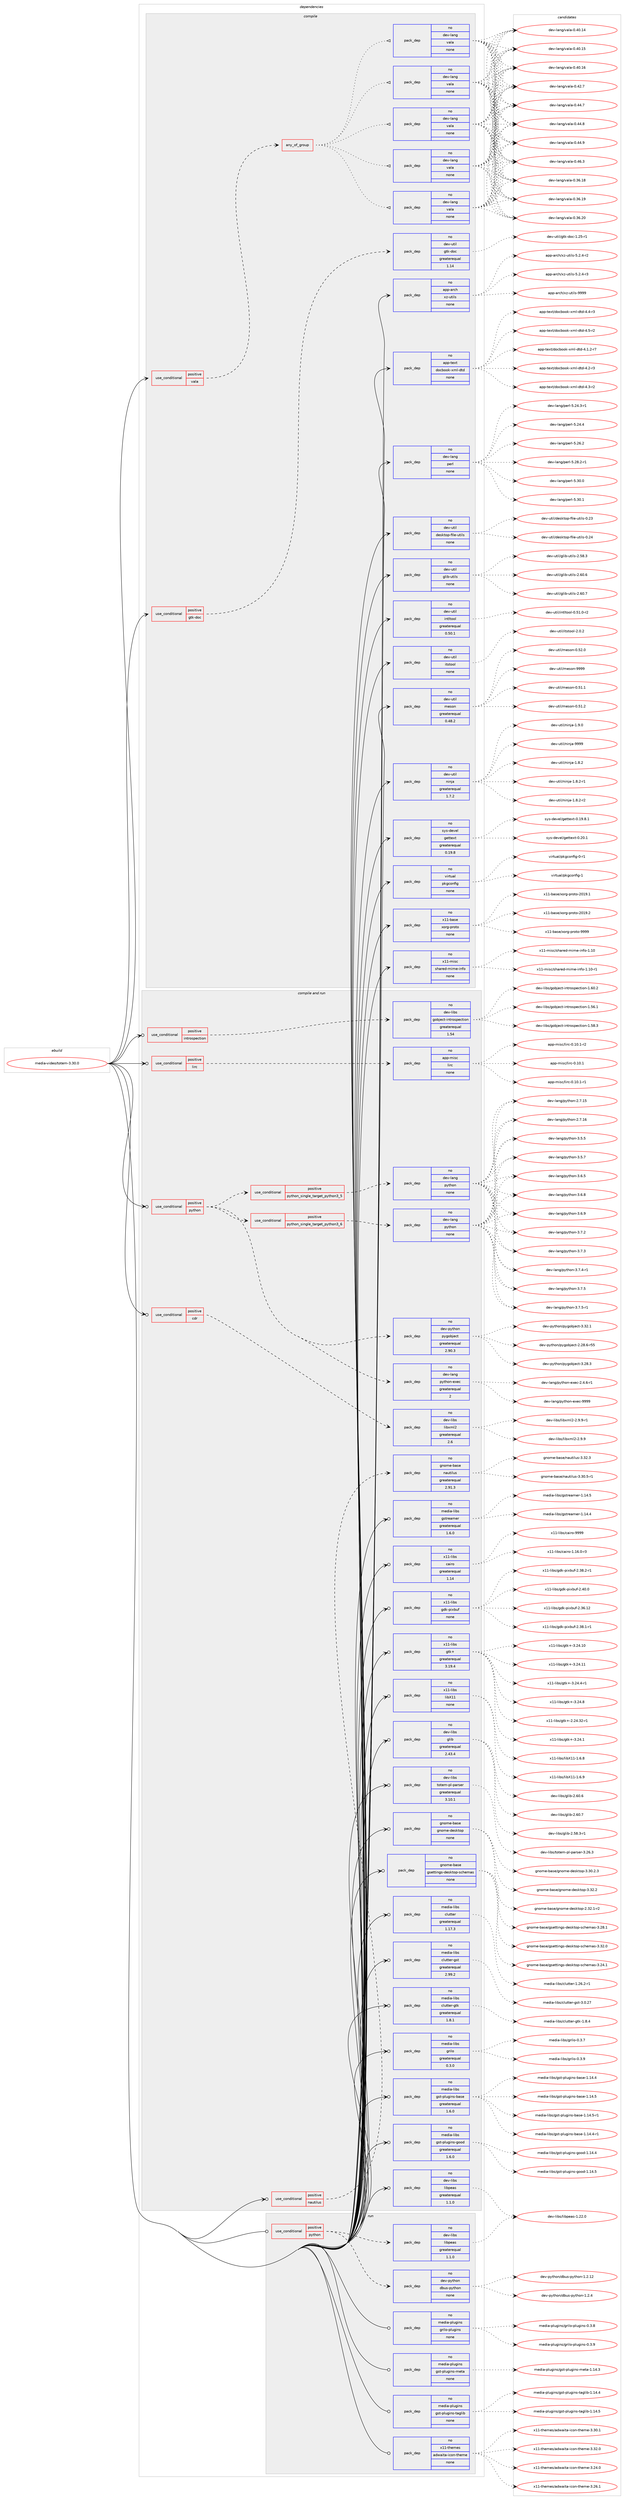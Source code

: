 digraph prolog {

# *************
# Graph options
# *************

newrank=true;
concentrate=true;
compound=true;
graph [rankdir=LR,fontname=Helvetica,fontsize=10,ranksep=1.5];#, ranksep=2.5, nodesep=0.2];
edge  [arrowhead=vee];
node  [fontname=Helvetica,fontsize=10];

# **********
# The ebuild
# **********

subgraph cluster_leftcol {
color=gray;
rank=same;
label=<<i>ebuild</i>>;
id [label="media-video/totem-3.30.0", color=red, width=4, href="../media-video/totem-3.30.0.svg"];
}

# ****************
# The dependencies
# ****************

subgraph cluster_midcol {
color=gray;
label=<<i>dependencies</i>>;
subgraph cluster_compile {
fillcolor="#eeeeee";
style=filled;
label=<<i>compile</i>>;
subgraph cond197093 {
dependency810355 [label=<<TABLE BORDER="0" CELLBORDER="1" CELLSPACING="0" CELLPADDING="4"><TR><TD ROWSPAN="3" CELLPADDING="10">use_conditional</TD></TR><TR><TD>positive</TD></TR><TR><TD>gtk-doc</TD></TR></TABLE>>, shape=none, color=red];
subgraph pack599127 {
dependency810356 [label=<<TABLE BORDER="0" CELLBORDER="1" CELLSPACING="0" CELLPADDING="4" WIDTH="220"><TR><TD ROWSPAN="6" CELLPADDING="30">pack_dep</TD></TR><TR><TD WIDTH="110">no</TD></TR><TR><TD>dev-util</TD></TR><TR><TD>gtk-doc</TD></TR><TR><TD>greaterequal</TD></TR><TR><TD>1.14</TD></TR></TABLE>>, shape=none, color=blue];
}
dependency810355:e -> dependency810356:w [weight=20,style="dashed",arrowhead="vee"];
}
id:e -> dependency810355:w [weight=20,style="solid",arrowhead="vee"];
subgraph cond197094 {
dependency810357 [label=<<TABLE BORDER="0" CELLBORDER="1" CELLSPACING="0" CELLPADDING="4"><TR><TD ROWSPAN="3" CELLPADDING="10">use_conditional</TD></TR><TR><TD>positive</TD></TR><TR><TD>vala</TD></TR></TABLE>>, shape=none, color=red];
subgraph any13685 {
dependency810358 [label=<<TABLE BORDER="0" CELLBORDER="1" CELLSPACING="0" CELLPADDING="4"><TR><TD CELLPADDING="10">any_of_group</TD></TR></TABLE>>, shape=none, color=red];subgraph pack599128 {
dependency810359 [label=<<TABLE BORDER="0" CELLBORDER="1" CELLSPACING="0" CELLPADDING="4" WIDTH="220"><TR><TD ROWSPAN="6" CELLPADDING="30">pack_dep</TD></TR><TR><TD WIDTH="110">no</TD></TR><TR><TD>dev-lang</TD></TR><TR><TD>vala</TD></TR><TR><TD>none</TD></TR><TR><TD></TD></TR></TABLE>>, shape=none, color=blue];
}
dependency810358:e -> dependency810359:w [weight=20,style="dotted",arrowhead="oinv"];
subgraph pack599129 {
dependency810360 [label=<<TABLE BORDER="0" CELLBORDER="1" CELLSPACING="0" CELLPADDING="4" WIDTH="220"><TR><TD ROWSPAN="6" CELLPADDING="30">pack_dep</TD></TR><TR><TD WIDTH="110">no</TD></TR><TR><TD>dev-lang</TD></TR><TR><TD>vala</TD></TR><TR><TD>none</TD></TR><TR><TD></TD></TR></TABLE>>, shape=none, color=blue];
}
dependency810358:e -> dependency810360:w [weight=20,style="dotted",arrowhead="oinv"];
subgraph pack599130 {
dependency810361 [label=<<TABLE BORDER="0" CELLBORDER="1" CELLSPACING="0" CELLPADDING="4" WIDTH="220"><TR><TD ROWSPAN="6" CELLPADDING="30">pack_dep</TD></TR><TR><TD WIDTH="110">no</TD></TR><TR><TD>dev-lang</TD></TR><TR><TD>vala</TD></TR><TR><TD>none</TD></TR><TR><TD></TD></TR></TABLE>>, shape=none, color=blue];
}
dependency810358:e -> dependency810361:w [weight=20,style="dotted",arrowhead="oinv"];
subgraph pack599131 {
dependency810362 [label=<<TABLE BORDER="0" CELLBORDER="1" CELLSPACING="0" CELLPADDING="4" WIDTH="220"><TR><TD ROWSPAN="6" CELLPADDING="30">pack_dep</TD></TR><TR><TD WIDTH="110">no</TD></TR><TR><TD>dev-lang</TD></TR><TR><TD>vala</TD></TR><TR><TD>none</TD></TR><TR><TD></TD></TR></TABLE>>, shape=none, color=blue];
}
dependency810358:e -> dependency810362:w [weight=20,style="dotted",arrowhead="oinv"];
subgraph pack599132 {
dependency810363 [label=<<TABLE BORDER="0" CELLBORDER="1" CELLSPACING="0" CELLPADDING="4" WIDTH="220"><TR><TD ROWSPAN="6" CELLPADDING="30">pack_dep</TD></TR><TR><TD WIDTH="110">no</TD></TR><TR><TD>dev-lang</TD></TR><TR><TD>vala</TD></TR><TR><TD>none</TD></TR><TR><TD></TD></TR></TABLE>>, shape=none, color=blue];
}
dependency810358:e -> dependency810363:w [weight=20,style="dotted",arrowhead="oinv"];
}
dependency810357:e -> dependency810358:w [weight=20,style="dashed",arrowhead="vee"];
}
id:e -> dependency810357:w [weight=20,style="solid",arrowhead="vee"];
subgraph pack599133 {
dependency810364 [label=<<TABLE BORDER="0" CELLBORDER="1" CELLSPACING="0" CELLPADDING="4" WIDTH="220"><TR><TD ROWSPAN="6" CELLPADDING="30">pack_dep</TD></TR><TR><TD WIDTH="110">no</TD></TR><TR><TD>app-arch</TD></TR><TR><TD>xz-utils</TD></TR><TR><TD>none</TD></TR><TR><TD></TD></TR></TABLE>>, shape=none, color=blue];
}
id:e -> dependency810364:w [weight=20,style="solid",arrowhead="vee"];
subgraph pack599134 {
dependency810365 [label=<<TABLE BORDER="0" CELLBORDER="1" CELLSPACING="0" CELLPADDING="4" WIDTH="220"><TR><TD ROWSPAN="6" CELLPADDING="30">pack_dep</TD></TR><TR><TD WIDTH="110">no</TD></TR><TR><TD>app-text</TD></TR><TR><TD>docbook-xml-dtd</TD></TR><TR><TD>none</TD></TR><TR><TD></TD></TR></TABLE>>, shape=none, color=blue];
}
id:e -> dependency810365:w [weight=20,style="solid",arrowhead="vee"];
subgraph pack599135 {
dependency810366 [label=<<TABLE BORDER="0" CELLBORDER="1" CELLSPACING="0" CELLPADDING="4" WIDTH="220"><TR><TD ROWSPAN="6" CELLPADDING="30">pack_dep</TD></TR><TR><TD WIDTH="110">no</TD></TR><TR><TD>dev-lang</TD></TR><TR><TD>perl</TD></TR><TR><TD>none</TD></TR><TR><TD></TD></TR></TABLE>>, shape=none, color=blue];
}
id:e -> dependency810366:w [weight=20,style="solid",arrowhead="vee"];
subgraph pack599136 {
dependency810367 [label=<<TABLE BORDER="0" CELLBORDER="1" CELLSPACING="0" CELLPADDING="4" WIDTH="220"><TR><TD ROWSPAN="6" CELLPADDING="30">pack_dep</TD></TR><TR><TD WIDTH="110">no</TD></TR><TR><TD>dev-util</TD></TR><TR><TD>desktop-file-utils</TD></TR><TR><TD>none</TD></TR><TR><TD></TD></TR></TABLE>>, shape=none, color=blue];
}
id:e -> dependency810367:w [weight=20,style="solid",arrowhead="vee"];
subgraph pack599137 {
dependency810368 [label=<<TABLE BORDER="0" CELLBORDER="1" CELLSPACING="0" CELLPADDING="4" WIDTH="220"><TR><TD ROWSPAN="6" CELLPADDING="30">pack_dep</TD></TR><TR><TD WIDTH="110">no</TD></TR><TR><TD>dev-util</TD></TR><TR><TD>glib-utils</TD></TR><TR><TD>none</TD></TR><TR><TD></TD></TR></TABLE>>, shape=none, color=blue];
}
id:e -> dependency810368:w [weight=20,style="solid",arrowhead="vee"];
subgraph pack599138 {
dependency810369 [label=<<TABLE BORDER="0" CELLBORDER="1" CELLSPACING="0" CELLPADDING="4" WIDTH="220"><TR><TD ROWSPAN="6" CELLPADDING="30">pack_dep</TD></TR><TR><TD WIDTH="110">no</TD></TR><TR><TD>dev-util</TD></TR><TR><TD>intltool</TD></TR><TR><TD>greaterequal</TD></TR><TR><TD>0.50.1</TD></TR></TABLE>>, shape=none, color=blue];
}
id:e -> dependency810369:w [weight=20,style="solid",arrowhead="vee"];
subgraph pack599139 {
dependency810370 [label=<<TABLE BORDER="0" CELLBORDER="1" CELLSPACING="0" CELLPADDING="4" WIDTH="220"><TR><TD ROWSPAN="6" CELLPADDING="30">pack_dep</TD></TR><TR><TD WIDTH="110">no</TD></TR><TR><TD>dev-util</TD></TR><TR><TD>itstool</TD></TR><TR><TD>none</TD></TR><TR><TD></TD></TR></TABLE>>, shape=none, color=blue];
}
id:e -> dependency810370:w [weight=20,style="solid",arrowhead="vee"];
subgraph pack599140 {
dependency810371 [label=<<TABLE BORDER="0" CELLBORDER="1" CELLSPACING="0" CELLPADDING="4" WIDTH="220"><TR><TD ROWSPAN="6" CELLPADDING="30">pack_dep</TD></TR><TR><TD WIDTH="110">no</TD></TR><TR><TD>dev-util</TD></TR><TR><TD>meson</TD></TR><TR><TD>greaterequal</TD></TR><TR><TD>0.48.2</TD></TR></TABLE>>, shape=none, color=blue];
}
id:e -> dependency810371:w [weight=20,style="solid",arrowhead="vee"];
subgraph pack599141 {
dependency810372 [label=<<TABLE BORDER="0" CELLBORDER="1" CELLSPACING="0" CELLPADDING="4" WIDTH="220"><TR><TD ROWSPAN="6" CELLPADDING="30">pack_dep</TD></TR><TR><TD WIDTH="110">no</TD></TR><TR><TD>dev-util</TD></TR><TR><TD>ninja</TD></TR><TR><TD>greaterequal</TD></TR><TR><TD>1.7.2</TD></TR></TABLE>>, shape=none, color=blue];
}
id:e -> dependency810372:w [weight=20,style="solid",arrowhead="vee"];
subgraph pack599142 {
dependency810373 [label=<<TABLE BORDER="0" CELLBORDER="1" CELLSPACING="0" CELLPADDING="4" WIDTH="220"><TR><TD ROWSPAN="6" CELLPADDING="30">pack_dep</TD></TR><TR><TD WIDTH="110">no</TD></TR><TR><TD>sys-devel</TD></TR><TR><TD>gettext</TD></TR><TR><TD>greaterequal</TD></TR><TR><TD>0.19.8</TD></TR></TABLE>>, shape=none, color=blue];
}
id:e -> dependency810373:w [weight=20,style="solid",arrowhead="vee"];
subgraph pack599143 {
dependency810374 [label=<<TABLE BORDER="0" CELLBORDER="1" CELLSPACING="0" CELLPADDING="4" WIDTH="220"><TR><TD ROWSPAN="6" CELLPADDING="30">pack_dep</TD></TR><TR><TD WIDTH="110">no</TD></TR><TR><TD>virtual</TD></TR><TR><TD>pkgconfig</TD></TR><TR><TD>none</TD></TR><TR><TD></TD></TR></TABLE>>, shape=none, color=blue];
}
id:e -> dependency810374:w [weight=20,style="solid",arrowhead="vee"];
subgraph pack599144 {
dependency810375 [label=<<TABLE BORDER="0" CELLBORDER="1" CELLSPACING="0" CELLPADDING="4" WIDTH="220"><TR><TD ROWSPAN="6" CELLPADDING="30">pack_dep</TD></TR><TR><TD WIDTH="110">no</TD></TR><TR><TD>x11-base</TD></TR><TR><TD>xorg-proto</TD></TR><TR><TD>none</TD></TR><TR><TD></TD></TR></TABLE>>, shape=none, color=blue];
}
id:e -> dependency810375:w [weight=20,style="solid",arrowhead="vee"];
subgraph pack599145 {
dependency810376 [label=<<TABLE BORDER="0" CELLBORDER="1" CELLSPACING="0" CELLPADDING="4" WIDTH="220"><TR><TD ROWSPAN="6" CELLPADDING="30">pack_dep</TD></TR><TR><TD WIDTH="110">no</TD></TR><TR><TD>x11-misc</TD></TR><TR><TD>shared-mime-info</TD></TR><TR><TD>none</TD></TR><TR><TD></TD></TR></TABLE>>, shape=none, color=blue];
}
id:e -> dependency810376:w [weight=20,style="solid",arrowhead="vee"];
}
subgraph cluster_compileandrun {
fillcolor="#eeeeee";
style=filled;
label=<<i>compile and run</i>>;
subgraph cond197095 {
dependency810377 [label=<<TABLE BORDER="0" CELLBORDER="1" CELLSPACING="0" CELLPADDING="4"><TR><TD ROWSPAN="3" CELLPADDING="10">use_conditional</TD></TR><TR><TD>positive</TD></TR><TR><TD>cdr</TD></TR></TABLE>>, shape=none, color=red];
subgraph pack599146 {
dependency810378 [label=<<TABLE BORDER="0" CELLBORDER="1" CELLSPACING="0" CELLPADDING="4" WIDTH="220"><TR><TD ROWSPAN="6" CELLPADDING="30">pack_dep</TD></TR><TR><TD WIDTH="110">no</TD></TR><TR><TD>dev-libs</TD></TR><TR><TD>libxml2</TD></TR><TR><TD>greaterequal</TD></TR><TR><TD>2.6</TD></TR></TABLE>>, shape=none, color=blue];
}
dependency810377:e -> dependency810378:w [weight=20,style="dashed",arrowhead="vee"];
}
id:e -> dependency810377:w [weight=20,style="solid",arrowhead="odotvee"];
subgraph cond197096 {
dependency810379 [label=<<TABLE BORDER="0" CELLBORDER="1" CELLSPACING="0" CELLPADDING="4"><TR><TD ROWSPAN="3" CELLPADDING="10">use_conditional</TD></TR><TR><TD>positive</TD></TR><TR><TD>introspection</TD></TR></TABLE>>, shape=none, color=red];
subgraph pack599147 {
dependency810380 [label=<<TABLE BORDER="0" CELLBORDER="1" CELLSPACING="0" CELLPADDING="4" WIDTH="220"><TR><TD ROWSPAN="6" CELLPADDING="30">pack_dep</TD></TR><TR><TD WIDTH="110">no</TD></TR><TR><TD>dev-libs</TD></TR><TR><TD>gobject-introspection</TD></TR><TR><TD>greaterequal</TD></TR><TR><TD>1.54</TD></TR></TABLE>>, shape=none, color=blue];
}
dependency810379:e -> dependency810380:w [weight=20,style="dashed",arrowhead="vee"];
}
id:e -> dependency810379:w [weight=20,style="solid",arrowhead="odotvee"];
subgraph cond197097 {
dependency810381 [label=<<TABLE BORDER="0" CELLBORDER="1" CELLSPACING="0" CELLPADDING="4"><TR><TD ROWSPAN="3" CELLPADDING="10">use_conditional</TD></TR><TR><TD>positive</TD></TR><TR><TD>lirc</TD></TR></TABLE>>, shape=none, color=red];
subgraph pack599148 {
dependency810382 [label=<<TABLE BORDER="0" CELLBORDER="1" CELLSPACING="0" CELLPADDING="4" WIDTH="220"><TR><TD ROWSPAN="6" CELLPADDING="30">pack_dep</TD></TR><TR><TD WIDTH="110">no</TD></TR><TR><TD>app-misc</TD></TR><TR><TD>lirc</TD></TR><TR><TD>none</TD></TR><TR><TD></TD></TR></TABLE>>, shape=none, color=blue];
}
dependency810381:e -> dependency810382:w [weight=20,style="dashed",arrowhead="vee"];
}
id:e -> dependency810381:w [weight=20,style="solid",arrowhead="odotvee"];
subgraph cond197098 {
dependency810383 [label=<<TABLE BORDER="0" CELLBORDER="1" CELLSPACING="0" CELLPADDING="4"><TR><TD ROWSPAN="3" CELLPADDING="10">use_conditional</TD></TR><TR><TD>positive</TD></TR><TR><TD>nautilus</TD></TR></TABLE>>, shape=none, color=red];
subgraph pack599149 {
dependency810384 [label=<<TABLE BORDER="0" CELLBORDER="1" CELLSPACING="0" CELLPADDING="4" WIDTH="220"><TR><TD ROWSPAN="6" CELLPADDING="30">pack_dep</TD></TR><TR><TD WIDTH="110">no</TD></TR><TR><TD>gnome-base</TD></TR><TR><TD>nautilus</TD></TR><TR><TD>greaterequal</TD></TR><TR><TD>2.91.3</TD></TR></TABLE>>, shape=none, color=blue];
}
dependency810383:e -> dependency810384:w [weight=20,style="dashed",arrowhead="vee"];
}
id:e -> dependency810383:w [weight=20,style="solid",arrowhead="odotvee"];
subgraph cond197099 {
dependency810385 [label=<<TABLE BORDER="0" CELLBORDER="1" CELLSPACING="0" CELLPADDING="4"><TR><TD ROWSPAN="3" CELLPADDING="10">use_conditional</TD></TR><TR><TD>positive</TD></TR><TR><TD>python</TD></TR></TABLE>>, shape=none, color=red];
subgraph cond197100 {
dependency810386 [label=<<TABLE BORDER="0" CELLBORDER="1" CELLSPACING="0" CELLPADDING="4"><TR><TD ROWSPAN="3" CELLPADDING="10">use_conditional</TD></TR><TR><TD>positive</TD></TR><TR><TD>python_single_target_python3_5</TD></TR></TABLE>>, shape=none, color=red];
subgraph pack599150 {
dependency810387 [label=<<TABLE BORDER="0" CELLBORDER="1" CELLSPACING="0" CELLPADDING="4" WIDTH="220"><TR><TD ROWSPAN="6" CELLPADDING="30">pack_dep</TD></TR><TR><TD WIDTH="110">no</TD></TR><TR><TD>dev-lang</TD></TR><TR><TD>python</TD></TR><TR><TD>none</TD></TR><TR><TD></TD></TR></TABLE>>, shape=none, color=blue];
}
dependency810386:e -> dependency810387:w [weight=20,style="dashed",arrowhead="vee"];
}
dependency810385:e -> dependency810386:w [weight=20,style="dashed",arrowhead="vee"];
subgraph cond197101 {
dependency810388 [label=<<TABLE BORDER="0" CELLBORDER="1" CELLSPACING="0" CELLPADDING="4"><TR><TD ROWSPAN="3" CELLPADDING="10">use_conditional</TD></TR><TR><TD>positive</TD></TR><TR><TD>python_single_target_python3_6</TD></TR></TABLE>>, shape=none, color=red];
subgraph pack599151 {
dependency810389 [label=<<TABLE BORDER="0" CELLBORDER="1" CELLSPACING="0" CELLPADDING="4" WIDTH="220"><TR><TD ROWSPAN="6" CELLPADDING="30">pack_dep</TD></TR><TR><TD WIDTH="110">no</TD></TR><TR><TD>dev-lang</TD></TR><TR><TD>python</TD></TR><TR><TD>none</TD></TR><TR><TD></TD></TR></TABLE>>, shape=none, color=blue];
}
dependency810388:e -> dependency810389:w [weight=20,style="dashed",arrowhead="vee"];
}
dependency810385:e -> dependency810388:w [weight=20,style="dashed",arrowhead="vee"];
subgraph pack599152 {
dependency810390 [label=<<TABLE BORDER="0" CELLBORDER="1" CELLSPACING="0" CELLPADDING="4" WIDTH="220"><TR><TD ROWSPAN="6" CELLPADDING="30">pack_dep</TD></TR><TR><TD WIDTH="110">no</TD></TR><TR><TD>dev-lang</TD></TR><TR><TD>python-exec</TD></TR><TR><TD>greaterequal</TD></TR><TR><TD>2</TD></TR></TABLE>>, shape=none, color=blue];
}
dependency810385:e -> dependency810390:w [weight=20,style="dashed",arrowhead="vee"];
subgraph pack599153 {
dependency810391 [label=<<TABLE BORDER="0" CELLBORDER="1" CELLSPACING="0" CELLPADDING="4" WIDTH="220"><TR><TD ROWSPAN="6" CELLPADDING="30">pack_dep</TD></TR><TR><TD WIDTH="110">no</TD></TR><TR><TD>dev-python</TD></TR><TR><TD>pygobject</TD></TR><TR><TD>greaterequal</TD></TR><TR><TD>2.90.3</TD></TR></TABLE>>, shape=none, color=blue];
}
dependency810385:e -> dependency810391:w [weight=20,style="dashed",arrowhead="vee"];
}
id:e -> dependency810385:w [weight=20,style="solid",arrowhead="odotvee"];
subgraph pack599154 {
dependency810392 [label=<<TABLE BORDER="0" CELLBORDER="1" CELLSPACING="0" CELLPADDING="4" WIDTH="220"><TR><TD ROWSPAN="6" CELLPADDING="30">pack_dep</TD></TR><TR><TD WIDTH="110">no</TD></TR><TR><TD>dev-libs</TD></TR><TR><TD>glib</TD></TR><TR><TD>greaterequal</TD></TR><TR><TD>2.43.4</TD></TR></TABLE>>, shape=none, color=blue];
}
id:e -> dependency810392:w [weight=20,style="solid",arrowhead="odotvee"];
subgraph pack599155 {
dependency810393 [label=<<TABLE BORDER="0" CELLBORDER="1" CELLSPACING="0" CELLPADDING="4" WIDTH="220"><TR><TD ROWSPAN="6" CELLPADDING="30">pack_dep</TD></TR><TR><TD WIDTH="110">no</TD></TR><TR><TD>dev-libs</TD></TR><TR><TD>libpeas</TD></TR><TR><TD>greaterequal</TD></TR><TR><TD>1.1.0</TD></TR></TABLE>>, shape=none, color=blue];
}
id:e -> dependency810393:w [weight=20,style="solid",arrowhead="odotvee"];
subgraph pack599156 {
dependency810394 [label=<<TABLE BORDER="0" CELLBORDER="1" CELLSPACING="0" CELLPADDING="4" WIDTH="220"><TR><TD ROWSPAN="6" CELLPADDING="30">pack_dep</TD></TR><TR><TD WIDTH="110">no</TD></TR><TR><TD>dev-libs</TD></TR><TR><TD>totem-pl-parser</TD></TR><TR><TD>greaterequal</TD></TR><TR><TD>3.10.1</TD></TR></TABLE>>, shape=none, color=blue];
}
id:e -> dependency810394:w [weight=20,style="solid",arrowhead="odotvee"];
subgraph pack599157 {
dependency810395 [label=<<TABLE BORDER="0" CELLBORDER="1" CELLSPACING="0" CELLPADDING="4" WIDTH="220"><TR><TD ROWSPAN="6" CELLPADDING="30">pack_dep</TD></TR><TR><TD WIDTH="110">no</TD></TR><TR><TD>gnome-base</TD></TR><TR><TD>gnome-desktop</TD></TR><TR><TD>none</TD></TR><TR><TD></TD></TR></TABLE>>, shape=none, color=blue];
}
id:e -> dependency810395:w [weight=20,style="solid",arrowhead="odotvee"];
subgraph pack599158 {
dependency810396 [label=<<TABLE BORDER="0" CELLBORDER="1" CELLSPACING="0" CELLPADDING="4" WIDTH="220"><TR><TD ROWSPAN="6" CELLPADDING="30">pack_dep</TD></TR><TR><TD WIDTH="110">no</TD></TR><TR><TD>gnome-base</TD></TR><TR><TD>gsettings-desktop-schemas</TD></TR><TR><TD>none</TD></TR><TR><TD></TD></TR></TABLE>>, shape=none, color=blue];
}
id:e -> dependency810396:w [weight=20,style="solid",arrowhead="odotvee"];
subgraph pack599159 {
dependency810397 [label=<<TABLE BORDER="0" CELLBORDER="1" CELLSPACING="0" CELLPADDING="4" WIDTH="220"><TR><TD ROWSPAN="6" CELLPADDING="30">pack_dep</TD></TR><TR><TD WIDTH="110">no</TD></TR><TR><TD>media-libs</TD></TR><TR><TD>clutter</TD></TR><TR><TD>greaterequal</TD></TR><TR><TD>1.17.3</TD></TR></TABLE>>, shape=none, color=blue];
}
id:e -> dependency810397:w [weight=20,style="solid",arrowhead="odotvee"];
subgraph pack599160 {
dependency810398 [label=<<TABLE BORDER="0" CELLBORDER="1" CELLSPACING="0" CELLPADDING="4" WIDTH="220"><TR><TD ROWSPAN="6" CELLPADDING="30">pack_dep</TD></TR><TR><TD WIDTH="110">no</TD></TR><TR><TD>media-libs</TD></TR><TR><TD>clutter-gst</TD></TR><TR><TD>greaterequal</TD></TR><TR><TD>2.99.2</TD></TR></TABLE>>, shape=none, color=blue];
}
id:e -> dependency810398:w [weight=20,style="solid",arrowhead="odotvee"];
subgraph pack599161 {
dependency810399 [label=<<TABLE BORDER="0" CELLBORDER="1" CELLSPACING="0" CELLPADDING="4" WIDTH="220"><TR><TD ROWSPAN="6" CELLPADDING="30">pack_dep</TD></TR><TR><TD WIDTH="110">no</TD></TR><TR><TD>media-libs</TD></TR><TR><TD>clutter-gtk</TD></TR><TR><TD>greaterequal</TD></TR><TR><TD>1.8.1</TD></TR></TABLE>>, shape=none, color=blue];
}
id:e -> dependency810399:w [weight=20,style="solid",arrowhead="odotvee"];
subgraph pack599162 {
dependency810400 [label=<<TABLE BORDER="0" CELLBORDER="1" CELLSPACING="0" CELLPADDING="4" WIDTH="220"><TR><TD ROWSPAN="6" CELLPADDING="30">pack_dep</TD></TR><TR><TD WIDTH="110">no</TD></TR><TR><TD>media-libs</TD></TR><TR><TD>grilo</TD></TR><TR><TD>greaterequal</TD></TR><TR><TD>0.3.0</TD></TR></TABLE>>, shape=none, color=blue];
}
id:e -> dependency810400:w [weight=20,style="solid",arrowhead="odotvee"];
subgraph pack599163 {
dependency810401 [label=<<TABLE BORDER="0" CELLBORDER="1" CELLSPACING="0" CELLPADDING="4" WIDTH="220"><TR><TD ROWSPAN="6" CELLPADDING="30">pack_dep</TD></TR><TR><TD WIDTH="110">no</TD></TR><TR><TD>media-libs</TD></TR><TR><TD>gst-plugins-base</TD></TR><TR><TD>greaterequal</TD></TR><TR><TD>1.6.0</TD></TR></TABLE>>, shape=none, color=blue];
}
id:e -> dependency810401:w [weight=20,style="solid",arrowhead="odotvee"];
subgraph pack599164 {
dependency810402 [label=<<TABLE BORDER="0" CELLBORDER="1" CELLSPACING="0" CELLPADDING="4" WIDTH="220"><TR><TD ROWSPAN="6" CELLPADDING="30">pack_dep</TD></TR><TR><TD WIDTH="110">no</TD></TR><TR><TD>media-libs</TD></TR><TR><TD>gst-plugins-good</TD></TR><TR><TD>greaterequal</TD></TR><TR><TD>1.6.0</TD></TR></TABLE>>, shape=none, color=blue];
}
id:e -> dependency810402:w [weight=20,style="solid",arrowhead="odotvee"];
subgraph pack599165 {
dependency810403 [label=<<TABLE BORDER="0" CELLBORDER="1" CELLSPACING="0" CELLPADDING="4" WIDTH="220"><TR><TD ROWSPAN="6" CELLPADDING="30">pack_dep</TD></TR><TR><TD WIDTH="110">no</TD></TR><TR><TD>media-libs</TD></TR><TR><TD>gstreamer</TD></TR><TR><TD>greaterequal</TD></TR><TR><TD>1.6.0</TD></TR></TABLE>>, shape=none, color=blue];
}
id:e -> dependency810403:w [weight=20,style="solid",arrowhead="odotvee"];
subgraph pack599166 {
dependency810404 [label=<<TABLE BORDER="0" CELLBORDER="1" CELLSPACING="0" CELLPADDING="4" WIDTH="220"><TR><TD ROWSPAN="6" CELLPADDING="30">pack_dep</TD></TR><TR><TD WIDTH="110">no</TD></TR><TR><TD>x11-libs</TD></TR><TR><TD>cairo</TD></TR><TR><TD>greaterequal</TD></TR><TR><TD>1.14</TD></TR></TABLE>>, shape=none, color=blue];
}
id:e -> dependency810404:w [weight=20,style="solid",arrowhead="odotvee"];
subgraph pack599167 {
dependency810405 [label=<<TABLE BORDER="0" CELLBORDER="1" CELLSPACING="0" CELLPADDING="4" WIDTH="220"><TR><TD ROWSPAN="6" CELLPADDING="30">pack_dep</TD></TR><TR><TD WIDTH="110">no</TD></TR><TR><TD>x11-libs</TD></TR><TR><TD>gdk-pixbuf</TD></TR><TR><TD>none</TD></TR><TR><TD></TD></TR></TABLE>>, shape=none, color=blue];
}
id:e -> dependency810405:w [weight=20,style="solid",arrowhead="odotvee"];
subgraph pack599168 {
dependency810406 [label=<<TABLE BORDER="0" CELLBORDER="1" CELLSPACING="0" CELLPADDING="4" WIDTH="220"><TR><TD ROWSPAN="6" CELLPADDING="30">pack_dep</TD></TR><TR><TD WIDTH="110">no</TD></TR><TR><TD>x11-libs</TD></TR><TR><TD>gtk+</TD></TR><TR><TD>greaterequal</TD></TR><TR><TD>3.19.4</TD></TR></TABLE>>, shape=none, color=blue];
}
id:e -> dependency810406:w [weight=20,style="solid",arrowhead="odotvee"];
subgraph pack599169 {
dependency810407 [label=<<TABLE BORDER="0" CELLBORDER="1" CELLSPACING="0" CELLPADDING="4" WIDTH="220"><TR><TD ROWSPAN="6" CELLPADDING="30">pack_dep</TD></TR><TR><TD WIDTH="110">no</TD></TR><TR><TD>x11-libs</TD></TR><TR><TD>libX11</TD></TR><TR><TD>none</TD></TR><TR><TD></TD></TR></TABLE>>, shape=none, color=blue];
}
id:e -> dependency810407:w [weight=20,style="solid",arrowhead="odotvee"];
}
subgraph cluster_run {
fillcolor="#eeeeee";
style=filled;
label=<<i>run</i>>;
subgraph cond197102 {
dependency810408 [label=<<TABLE BORDER="0" CELLBORDER="1" CELLSPACING="0" CELLPADDING="4"><TR><TD ROWSPAN="3" CELLPADDING="10">use_conditional</TD></TR><TR><TD>positive</TD></TR><TR><TD>python</TD></TR></TABLE>>, shape=none, color=red];
subgraph pack599170 {
dependency810409 [label=<<TABLE BORDER="0" CELLBORDER="1" CELLSPACING="0" CELLPADDING="4" WIDTH="220"><TR><TD ROWSPAN="6" CELLPADDING="30">pack_dep</TD></TR><TR><TD WIDTH="110">no</TD></TR><TR><TD>dev-libs</TD></TR><TR><TD>libpeas</TD></TR><TR><TD>greaterequal</TD></TR><TR><TD>1.1.0</TD></TR></TABLE>>, shape=none, color=blue];
}
dependency810408:e -> dependency810409:w [weight=20,style="dashed",arrowhead="vee"];
subgraph pack599171 {
dependency810410 [label=<<TABLE BORDER="0" CELLBORDER="1" CELLSPACING="0" CELLPADDING="4" WIDTH="220"><TR><TD ROWSPAN="6" CELLPADDING="30">pack_dep</TD></TR><TR><TD WIDTH="110">no</TD></TR><TR><TD>dev-python</TD></TR><TR><TD>dbus-python</TD></TR><TR><TD>none</TD></TR><TR><TD></TD></TR></TABLE>>, shape=none, color=blue];
}
dependency810408:e -> dependency810410:w [weight=20,style="dashed",arrowhead="vee"];
}
id:e -> dependency810408:w [weight=20,style="solid",arrowhead="odot"];
subgraph pack599172 {
dependency810411 [label=<<TABLE BORDER="0" CELLBORDER="1" CELLSPACING="0" CELLPADDING="4" WIDTH="220"><TR><TD ROWSPAN="6" CELLPADDING="30">pack_dep</TD></TR><TR><TD WIDTH="110">no</TD></TR><TR><TD>media-plugins</TD></TR><TR><TD>grilo-plugins</TD></TR><TR><TD>none</TD></TR><TR><TD></TD></TR></TABLE>>, shape=none, color=blue];
}
id:e -> dependency810411:w [weight=20,style="solid",arrowhead="odot"];
subgraph pack599173 {
dependency810412 [label=<<TABLE BORDER="0" CELLBORDER="1" CELLSPACING="0" CELLPADDING="4" WIDTH="220"><TR><TD ROWSPAN="6" CELLPADDING="30">pack_dep</TD></TR><TR><TD WIDTH="110">no</TD></TR><TR><TD>media-plugins</TD></TR><TR><TD>gst-plugins-meta</TD></TR><TR><TD>none</TD></TR><TR><TD></TD></TR></TABLE>>, shape=none, color=blue];
}
id:e -> dependency810412:w [weight=20,style="solid",arrowhead="odot"];
subgraph pack599174 {
dependency810413 [label=<<TABLE BORDER="0" CELLBORDER="1" CELLSPACING="0" CELLPADDING="4" WIDTH="220"><TR><TD ROWSPAN="6" CELLPADDING="30">pack_dep</TD></TR><TR><TD WIDTH="110">no</TD></TR><TR><TD>media-plugins</TD></TR><TR><TD>gst-plugins-taglib</TD></TR><TR><TD>none</TD></TR><TR><TD></TD></TR></TABLE>>, shape=none, color=blue];
}
id:e -> dependency810413:w [weight=20,style="solid",arrowhead="odot"];
subgraph pack599175 {
dependency810414 [label=<<TABLE BORDER="0" CELLBORDER="1" CELLSPACING="0" CELLPADDING="4" WIDTH="220"><TR><TD ROWSPAN="6" CELLPADDING="30">pack_dep</TD></TR><TR><TD WIDTH="110">no</TD></TR><TR><TD>x11-themes</TD></TR><TR><TD>adwaita-icon-theme</TD></TR><TR><TD>none</TD></TR><TR><TD></TD></TR></TABLE>>, shape=none, color=blue];
}
id:e -> dependency810414:w [weight=20,style="solid",arrowhead="odot"];
}
}

# **************
# The candidates
# **************

subgraph cluster_choices {
rank=same;
color=gray;
label=<<i>candidates</i>>;

subgraph choice599127 {
color=black;
nodesep=1;
choice1001011184511711610510847103116107451001119945494650534511449 [label="dev-util/gtk-doc-1.25-r1", color=red, width=4,href="../dev-util/gtk-doc-1.25-r1.svg"];
dependency810356:e -> choice1001011184511711610510847103116107451001119945494650534511449:w [style=dotted,weight="100"];
}
subgraph choice599128 {
color=black;
nodesep=1;
choice10010111845108971101034711897108974548465154464956 [label="dev-lang/vala-0.36.18", color=red, width=4,href="../dev-lang/vala-0.36.18.svg"];
choice10010111845108971101034711897108974548465154464957 [label="dev-lang/vala-0.36.19", color=red, width=4,href="../dev-lang/vala-0.36.19.svg"];
choice10010111845108971101034711897108974548465154465048 [label="dev-lang/vala-0.36.20", color=red, width=4,href="../dev-lang/vala-0.36.20.svg"];
choice10010111845108971101034711897108974548465248464952 [label="dev-lang/vala-0.40.14", color=red, width=4,href="../dev-lang/vala-0.40.14.svg"];
choice10010111845108971101034711897108974548465248464953 [label="dev-lang/vala-0.40.15", color=red, width=4,href="../dev-lang/vala-0.40.15.svg"];
choice10010111845108971101034711897108974548465248464954 [label="dev-lang/vala-0.40.16", color=red, width=4,href="../dev-lang/vala-0.40.16.svg"];
choice100101118451089711010347118971089745484652504655 [label="dev-lang/vala-0.42.7", color=red, width=4,href="../dev-lang/vala-0.42.7.svg"];
choice100101118451089711010347118971089745484652524655 [label="dev-lang/vala-0.44.7", color=red, width=4,href="../dev-lang/vala-0.44.7.svg"];
choice100101118451089711010347118971089745484652524656 [label="dev-lang/vala-0.44.8", color=red, width=4,href="../dev-lang/vala-0.44.8.svg"];
choice100101118451089711010347118971089745484652524657 [label="dev-lang/vala-0.44.9", color=red, width=4,href="../dev-lang/vala-0.44.9.svg"];
choice100101118451089711010347118971089745484652544651 [label="dev-lang/vala-0.46.3", color=red, width=4,href="../dev-lang/vala-0.46.3.svg"];
dependency810359:e -> choice10010111845108971101034711897108974548465154464956:w [style=dotted,weight="100"];
dependency810359:e -> choice10010111845108971101034711897108974548465154464957:w [style=dotted,weight="100"];
dependency810359:e -> choice10010111845108971101034711897108974548465154465048:w [style=dotted,weight="100"];
dependency810359:e -> choice10010111845108971101034711897108974548465248464952:w [style=dotted,weight="100"];
dependency810359:e -> choice10010111845108971101034711897108974548465248464953:w [style=dotted,weight="100"];
dependency810359:e -> choice10010111845108971101034711897108974548465248464954:w [style=dotted,weight="100"];
dependency810359:e -> choice100101118451089711010347118971089745484652504655:w [style=dotted,weight="100"];
dependency810359:e -> choice100101118451089711010347118971089745484652524655:w [style=dotted,weight="100"];
dependency810359:e -> choice100101118451089711010347118971089745484652524656:w [style=dotted,weight="100"];
dependency810359:e -> choice100101118451089711010347118971089745484652524657:w [style=dotted,weight="100"];
dependency810359:e -> choice100101118451089711010347118971089745484652544651:w [style=dotted,weight="100"];
}
subgraph choice599129 {
color=black;
nodesep=1;
choice10010111845108971101034711897108974548465154464956 [label="dev-lang/vala-0.36.18", color=red, width=4,href="../dev-lang/vala-0.36.18.svg"];
choice10010111845108971101034711897108974548465154464957 [label="dev-lang/vala-0.36.19", color=red, width=4,href="../dev-lang/vala-0.36.19.svg"];
choice10010111845108971101034711897108974548465154465048 [label="dev-lang/vala-0.36.20", color=red, width=4,href="../dev-lang/vala-0.36.20.svg"];
choice10010111845108971101034711897108974548465248464952 [label="dev-lang/vala-0.40.14", color=red, width=4,href="../dev-lang/vala-0.40.14.svg"];
choice10010111845108971101034711897108974548465248464953 [label="dev-lang/vala-0.40.15", color=red, width=4,href="../dev-lang/vala-0.40.15.svg"];
choice10010111845108971101034711897108974548465248464954 [label="dev-lang/vala-0.40.16", color=red, width=4,href="../dev-lang/vala-0.40.16.svg"];
choice100101118451089711010347118971089745484652504655 [label="dev-lang/vala-0.42.7", color=red, width=4,href="../dev-lang/vala-0.42.7.svg"];
choice100101118451089711010347118971089745484652524655 [label="dev-lang/vala-0.44.7", color=red, width=4,href="../dev-lang/vala-0.44.7.svg"];
choice100101118451089711010347118971089745484652524656 [label="dev-lang/vala-0.44.8", color=red, width=4,href="../dev-lang/vala-0.44.8.svg"];
choice100101118451089711010347118971089745484652524657 [label="dev-lang/vala-0.44.9", color=red, width=4,href="../dev-lang/vala-0.44.9.svg"];
choice100101118451089711010347118971089745484652544651 [label="dev-lang/vala-0.46.3", color=red, width=4,href="../dev-lang/vala-0.46.3.svg"];
dependency810360:e -> choice10010111845108971101034711897108974548465154464956:w [style=dotted,weight="100"];
dependency810360:e -> choice10010111845108971101034711897108974548465154464957:w [style=dotted,weight="100"];
dependency810360:e -> choice10010111845108971101034711897108974548465154465048:w [style=dotted,weight="100"];
dependency810360:e -> choice10010111845108971101034711897108974548465248464952:w [style=dotted,weight="100"];
dependency810360:e -> choice10010111845108971101034711897108974548465248464953:w [style=dotted,weight="100"];
dependency810360:e -> choice10010111845108971101034711897108974548465248464954:w [style=dotted,weight="100"];
dependency810360:e -> choice100101118451089711010347118971089745484652504655:w [style=dotted,weight="100"];
dependency810360:e -> choice100101118451089711010347118971089745484652524655:w [style=dotted,weight="100"];
dependency810360:e -> choice100101118451089711010347118971089745484652524656:w [style=dotted,weight="100"];
dependency810360:e -> choice100101118451089711010347118971089745484652524657:w [style=dotted,weight="100"];
dependency810360:e -> choice100101118451089711010347118971089745484652544651:w [style=dotted,weight="100"];
}
subgraph choice599130 {
color=black;
nodesep=1;
choice10010111845108971101034711897108974548465154464956 [label="dev-lang/vala-0.36.18", color=red, width=4,href="../dev-lang/vala-0.36.18.svg"];
choice10010111845108971101034711897108974548465154464957 [label="dev-lang/vala-0.36.19", color=red, width=4,href="../dev-lang/vala-0.36.19.svg"];
choice10010111845108971101034711897108974548465154465048 [label="dev-lang/vala-0.36.20", color=red, width=4,href="../dev-lang/vala-0.36.20.svg"];
choice10010111845108971101034711897108974548465248464952 [label="dev-lang/vala-0.40.14", color=red, width=4,href="../dev-lang/vala-0.40.14.svg"];
choice10010111845108971101034711897108974548465248464953 [label="dev-lang/vala-0.40.15", color=red, width=4,href="../dev-lang/vala-0.40.15.svg"];
choice10010111845108971101034711897108974548465248464954 [label="dev-lang/vala-0.40.16", color=red, width=4,href="../dev-lang/vala-0.40.16.svg"];
choice100101118451089711010347118971089745484652504655 [label="dev-lang/vala-0.42.7", color=red, width=4,href="../dev-lang/vala-0.42.7.svg"];
choice100101118451089711010347118971089745484652524655 [label="dev-lang/vala-0.44.7", color=red, width=4,href="../dev-lang/vala-0.44.7.svg"];
choice100101118451089711010347118971089745484652524656 [label="dev-lang/vala-0.44.8", color=red, width=4,href="../dev-lang/vala-0.44.8.svg"];
choice100101118451089711010347118971089745484652524657 [label="dev-lang/vala-0.44.9", color=red, width=4,href="../dev-lang/vala-0.44.9.svg"];
choice100101118451089711010347118971089745484652544651 [label="dev-lang/vala-0.46.3", color=red, width=4,href="../dev-lang/vala-0.46.3.svg"];
dependency810361:e -> choice10010111845108971101034711897108974548465154464956:w [style=dotted,weight="100"];
dependency810361:e -> choice10010111845108971101034711897108974548465154464957:w [style=dotted,weight="100"];
dependency810361:e -> choice10010111845108971101034711897108974548465154465048:w [style=dotted,weight="100"];
dependency810361:e -> choice10010111845108971101034711897108974548465248464952:w [style=dotted,weight="100"];
dependency810361:e -> choice10010111845108971101034711897108974548465248464953:w [style=dotted,weight="100"];
dependency810361:e -> choice10010111845108971101034711897108974548465248464954:w [style=dotted,weight="100"];
dependency810361:e -> choice100101118451089711010347118971089745484652504655:w [style=dotted,weight="100"];
dependency810361:e -> choice100101118451089711010347118971089745484652524655:w [style=dotted,weight="100"];
dependency810361:e -> choice100101118451089711010347118971089745484652524656:w [style=dotted,weight="100"];
dependency810361:e -> choice100101118451089711010347118971089745484652524657:w [style=dotted,weight="100"];
dependency810361:e -> choice100101118451089711010347118971089745484652544651:w [style=dotted,weight="100"];
}
subgraph choice599131 {
color=black;
nodesep=1;
choice10010111845108971101034711897108974548465154464956 [label="dev-lang/vala-0.36.18", color=red, width=4,href="../dev-lang/vala-0.36.18.svg"];
choice10010111845108971101034711897108974548465154464957 [label="dev-lang/vala-0.36.19", color=red, width=4,href="../dev-lang/vala-0.36.19.svg"];
choice10010111845108971101034711897108974548465154465048 [label="dev-lang/vala-0.36.20", color=red, width=4,href="../dev-lang/vala-0.36.20.svg"];
choice10010111845108971101034711897108974548465248464952 [label="dev-lang/vala-0.40.14", color=red, width=4,href="../dev-lang/vala-0.40.14.svg"];
choice10010111845108971101034711897108974548465248464953 [label="dev-lang/vala-0.40.15", color=red, width=4,href="../dev-lang/vala-0.40.15.svg"];
choice10010111845108971101034711897108974548465248464954 [label="dev-lang/vala-0.40.16", color=red, width=4,href="../dev-lang/vala-0.40.16.svg"];
choice100101118451089711010347118971089745484652504655 [label="dev-lang/vala-0.42.7", color=red, width=4,href="../dev-lang/vala-0.42.7.svg"];
choice100101118451089711010347118971089745484652524655 [label="dev-lang/vala-0.44.7", color=red, width=4,href="../dev-lang/vala-0.44.7.svg"];
choice100101118451089711010347118971089745484652524656 [label="dev-lang/vala-0.44.8", color=red, width=4,href="../dev-lang/vala-0.44.8.svg"];
choice100101118451089711010347118971089745484652524657 [label="dev-lang/vala-0.44.9", color=red, width=4,href="../dev-lang/vala-0.44.9.svg"];
choice100101118451089711010347118971089745484652544651 [label="dev-lang/vala-0.46.3", color=red, width=4,href="../dev-lang/vala-0.46.3.svg"];
dependency810362:e -> choice10010111845108971101034711897108974548465154464956:w [style=dotted,weight="100"];
dependency810362:e -> choice10010111845108971101034711897108974548465154464957:w [style=dotted,weight="100"];
dependency810362:e -> choice10010111845108971101034711897108974548465154465048:w [style=dotted,weight="100"];
dependency810362:e -> choice10010111845108971101034711897108974548465248464952:w [style=dotted,weight="100"];
dependency810362:e -> choice10010111845108971101034711897108974548465248464953:w [style=dotted,weight="100"];
dependency810362:e -> choice10010111845108971101034711897108974548465248464954:w [style=dotted,weight="100"];
dependency810362:e -> choice100101118451089711010347118971089745484652504655:w [style=dotted,weight="100"];
dependency810362:e -> choice100101118451089711010347118971089745484652524655:w [style=dotted,weight="100"];
dependency810362:e -> choice100101118451089711010347118971089745484652524656:w [style=dotted,weight="100"];
dependency810362:e -> choice100101118451089711010347118971089745484652524657:w [style=dotted,weight="100"];
dependency810362:e -> choice100101118451089711010347118971089745484652544651:w [style=dotted,weight="100"];
}
subgraph choice599132 {
color=black;
nodesep=1;
choice10010111845108971101034711897108974548465154464956 [label="dev-lang/vala-0.36.18", color=red, width=4,href="../dev-lang/vala-0.36.18.svg"];
choice10010111845108971101034711897108974548465154464957 [label="dev-lang/vala-0.36.19", color=red, width=4,href="../dev-lang/vala-0.36.19.svg"];
choice10010111845108971101034711897108974548465154465048 [label="dev-lang/vala-0.36.20", color=red, width=4,href="../dev-lang/vala-0.36.20.svg"];
choice10010111845108971101034711897108974548465248464952 [label="dev-lang/vala-0.40.14", color=red, width=4,href="../dev-lang/vala-0.40.14.svg"];
choice10010111845108971101034711897108974548465248464953 [label="dev-lang/vala-0.40.15", color=red, width=4,href="../dev-lang/vala-0.40.15.svg"];
choice10010111845108971101034711897108974548465248464954 [label="dev-lang/vala-0.40.16", color=red, width=4,href="../dev-lang/vala-0.40.16.svg"];
choice100101118451089711010347118971089745484652504655 [label="dev-lang/vala-0.42.7", color=red, width=4,href="../dev-lang/vala-0.42.7.svg"];
choice100101118451089711010347118971089745484652524655 [label="dev-lang/vala-0.44.7", color=red, width=4,href="../dev-lang/vala-0.44.7.svg"];
choice100101118451089711010347118971089745484652524656 [label="dev-lang/vala-0.44.8", color=red, width=4,href="../dev-lang/vala-0.44.8.svg"];
choice100101118451089711010347118971089745484652524657 [label="dev-lang/vala-0.44.9", color=red, width=4,href="../dev-lang/vala-0.44.9.svg"];
choice100101118451089711010347118971089745484652544651 [label="dev-lang/vala-0.46.3", color=red, width=4,href="../dev-lang/vala-0.46.3.svg"];
dependency810363:e -> choice10010111845108971101034711897108974548465154464956:w [style=dotted,weight="100"];
dependency810363:e -> choice10010111845108971101034711897108974548465154464957:w [style=dotted,weight="100"];
dependency810363:e -> choice10010111845108971101034711897108974548465154465048:w [style=dotted,weight="100"];
dependency810363:e -> choice10010111845108971101034711897108974548465248464952:w [style=dotted,weight="100"];
dependency810363:e -> choice10010111845108971101034711897108974548465248464953:w [style=dotted,weight="100"];
dependency810363:e -> choice10010111845108971101034711897108974548465248464954:w [style=dotted,weight="100"];
dependency810363:e -> choice100101118451089711010347118971089745484652504655:w [style=dotted,weight="100"];
dependency810363:e -> choice100101118451089711010347118971089745484652524655:w [style=dotted,weight="100"];
dependency810363:e -> choice100101118451089711010347118971089745484652524656:w [style=dotted,weight="100"];
dependency810363:e -> choice100101118451089711010347118971089745484652524657:w [style=dotted,weight="100"];
dependency810363:e -> choice100101118451089711010347118971089745484652544651:w [style=dotted,weight="100"];
}
subgraph choice599133 {
color=black;
nodesep=1;
choice9711211245971149910447120122451171161051081154553465046524511450 [label="app-arch/xz-utils-5.2.4-r2", color=red, width=4,href="../app-arch/xz-utils-5.2.4-r2.svg"];
choice9711211245971149910447120122451171161051081154553465046524511451 [label="app-arch/xz-utils-5.2.4-r3", color=red, width=4,href="../app-arch/xz-utils-5.2.4-r3.svg"];
choice9711211245971149910447120122451171161051081154557575757 [label="app-arch/xz-utils-9999", color=red, width=4,href="../app-arch/xz-utils-9999.svg"];
dependency810364:e -> choice9711211245971149910447120122451171161051081154553465046524511450:w [style=dotted,weight="100"];
dependency810364:e -> choice9711211245971149910447120122451171161051081154553465046524511451:w [style=dotted,weight="100"];
dependency810364:e -> choice9711211245971149910447120122451171161051081154557575757:w [style=dotted,weight="100"];
}
subgraph choice599134 {
color=black;
nodesep=1;
choice971121124511610112011647100111999811111110745120109108451001161004552464946504511455 [label="app-text/docbook-xml-dtd-4.1.2-r7", color=red, width=4,href="../app-text/docbook-xml-dtd-4.1.2-r7.svg"];
choice97112112451161011201164710011199981111111074512010910845100116100455246504511451 [label="app-text/docbook-xml-dtd-4.2-r3", color=red, width=4,href="../app-text/docbook-xml-dtd-4.2-r3.svg"];
choice97112112451161011201164710011199981111111074512010910845100116100455246514511450 [label="app-text/docbook-xml-dtd-4.3-r2", color=red, width=4,href="../app-text/docbook-xml-dtd-4.3-r2.svg"];
choice97112112451161011201164710011199981111111074512010910845100116100455246524511451 [label="app-text/docbook-xml-dtd-4.4-r3", color=red, width=4,href="../app-text/docbook-xml-dtd-4.4-r3.svg"];
choice97112112451161011201164710011199981111111074512010910845100116100455246534511450 [label="app-text/docbook-xml-dtd-4.5-r2", color=red, width=4,href="../app-text/docbook-xml-dtd-4.5-r2.svg"];
dependency810365:e -> choice971121124511610112011647100111999811111110745120109108451001161004552464946504511455:w [style=dotted,weight="100"];
dependency810365:e -> choice97112112451161011201164710011199981111111074512010910845100116100455246504511451:w [style=dotted,weight="100"];
dependency810365:e -> choice97112112451161011201164710011199981111111074512010910845100116100455246514511450:w [style=dotted,weight="100"];
dependency810365:e -> choice97112112451161011201164710011199981111111074512010910845100116100455246524511451:w [style=dotted,weight="100"];
dependency810365:e -> choice97112112451161011201164710011199981111111074512010910845100116100455246534511450:w [style=dotted,weight="100"];
}
subgraph choice599135 {
color=black;
nodesep=1;
choice100101118451089711010347112101114108455346505246514511449 [label="dev-lang/perl-5.24.3-r1", color=red, width=4,href="../dev-lang/perl-5.24.3-r1.svg"];
choice10010111845108971101034711210111410845534650524652 [label="dev-lang/perl-5.24.4", color=red, width=4,href="../dev-lang/perl-5.24.4.svg"];
choice10010111845108971101034711210111410845534650544650 [label="dev-lang/perl-5.26.2", color=red, width=4,href="../dev-lang/perl-5.26.2.svg"];
choice100101118451089711010347112101114108455346505646504511449 [label="dev-lang/perl-5.28.2-r1", color=red, width=4,href="../dev-lang/perl-5.28.2-r1.svg"];
choice10010111845108971101034711210111410845534651484648 [label="dev-lang/perl-5.30.0", color=red, width=4,href="../dev-lang/perl-5.30.0.svg"];
choice10010111845108971101034711210111410845534651484649 [label="dev-lang/perl-5.30.1", color=red, width=4,href="../dev-lang/perl-5.30.1.svg"];
dependency810366:e -> choice100101118451089711010347112101114108455346505246514511449:w [style=dotted,weight="100"];
dependency810366:e -> choice10010111845108971101034711210111410845534650524652:w [style=dotted,weight="100"];
dependency810366:e -> choice10010111845108971101034711210111410845534650544650:w [style=dotted,weight="100"];
dependency810366:e -> choice100101118451089711010347112101114108455346505646504511449:w [style=dotted,weight="100"];
dependency810366:e -> choice10010111845108971101034711210111410845534651484648:w [style=dotted,weight="100"];
dependency810366:e -> choice10010111845108971101034711210111410845534651484649:w [style=dotted,weight="100"];
}
subgraph choice599136 {
color=black;
nodesep=1;
choice100101118451171161051084710010111510711611111245102105108101451171161051081154548465051 [label="dev-util/desktop-file-utils-0.23", color=red, width=4,href="../dev-util/desktop-file-utils-0.23.svg"];
choice100101118451171161051084710010111510711611111245102105108101451171161051081154548465052 [label="dev-util/desktop-file-utils-0.24", color=red, width=4,href="../dev-util/desktop-file-utils-0.24.svg"];
dependency810367:e -> choice100101118451171161051084710010111510711611111245102105108101451171161051081154548465051:w [style=dotted,weight="100"];
dependency810367:e -> choice100101118451171161051084710010111510711611111245102105108101451171161051081154548465052:w [style=dotted,weight="100"];
}
subgraph choice599137 {
color=black;
nodesep=1;
choice1001011184511711610510847103108105984511711610510811545504653564651 [label="dev-util/glib-utils-2.58.3", color=red, width=4,href="../dev-util/glib-utils-2.58.3.svg"];
choice1001011184511711610510847103108105984511711610510811545504654484654 [label="dev-util/glib-utils-2.60.6", color=red, width=4,href="../dev-util/glib-utils-2.60.6.svg"];
choice1001011184511711610510847103108105984511711610510811545504654484655 [label="dev-util/glib-utils-2.60.7", color=red, width=4,href="../dev-util/glib-utils-2.60.7.svg"];
dependency810368:e -> choice1001011184511711610510847103108105984511711610510811545504653564651:w [style=dotted,weight="100"];
dependency810368:e -> choice1001011184511711610510847103108105984511711610510811545504654484654:w [style=dotted,weight="100"];
dependency810368:e -> choice1001011184511711610510847103108105984511711610510811545504654484655:w [style=dotted,weight="100"];
}
subgraph choice599138 {
color=black;
nodesep=1;
choice1001011184511711610510847105110116108116111111108454846534946484511450 [label="dev-util/intltool-0.51.0-r2", color=red, width=4,href="../dev-util/intltool-0.51.0-r2.svg"];
dependency810369:e -> choice1001011184511711610510847105110116108116111111108454846534946484511450:w [style=dotted,weight="100"];
}
subgraph choice599139 {
color=black;
nodesep=1;
choice1001011184511711610510847105116115116111111108455046484650 [label="dev-util/itstool-2.0.2", color=red, width=4,href="../dev-util/itstool-2.0.2.svg"];
dependency810370:e -> choice1001011184511711610510847105116115116111111108455046484650:w [style=dotted,weight="100"];
}
subgraph choice599140 {
color=black;
nodesep=1;
choice100101118451171161051084710910111511111045484653494649 [label="dev-util/meson-0.51.1", color=red, width=4,href="../dev-util/meson-0.51.1.svg"];
choice100101118451171161051084710910111511111045484653494650 [label="dev-util/meson-0.51.2", color=red, width=4,href="../dev-util/meson-0.51.2.svg"];
choice100101118451171161051084710910111511111045484653504648 [label="dev-util/meson-0.52.0", color=red, width=4,href="../dev-util/meson-0.52.0.svg"];
choice10010111845117116105108471091011151111104557575757 [label="dev-util/meson-9999", color=red, width=4,href="../dev-util/meson-9999.svg"];
dependency810371:e -> choice100101118451171161051084710910111511111045484653494649:w [style=dotted,weight="100"];
dependency810371:e -> choice100101118451171161051084710910111511111045484653494650:w [style=dotted,weight="100"];
dependency810371:e -> choice100101118451171161051084710910111511111045484653504648:w [style=dotted,weight="100"];
dependency810371:e -> choice10010111845117116105108471091011151111104557575757:w [style=dotted,weight="100"];
}
subgraph choice599141 {
color=black;
nodesep=1;
choice100101118451171161051084711010511010697454946564650 [label="dev-util/ninja-1.8.2", color=red, width=4,href="../dev-util/ninja-1.8.2.svg"];
choice1001011184511711610510847110105110106974549465646504511449 [label="dev-util/ninja-1.8.2-r1", color=red, width=4,href="../dev-util/ninja-1.8.2-r1.svg"];
choice1001011184511711610510847110105110106974549465646504511450 [label="dev-util/ninja-1.8.2-r2", color=red, width=4,href="../dev-util/ninja-1.8.2-r2.svg"];
choice100101118451171161051084711010511010697454946574648 [label="dev-util/ninja-1.9.0", color=red, width=4,href="../dev-util/ninja-1.9.0.svg"];
choice1001011184511711610510847110105110106974557575757 [label="dev-util/ninja-9999", color=red, width=4,href="../dev-util/ninja-9999.svg"];
dependency810372:e -> choice100101118451171161051084711010511010697454946564650:w [style=dotted,weight="100"];
dependency810372:e -> choice1001011184511711610510847110105110106974549465646504511449:w [style=dotted,weight="100"];
dependency810372:e -> choice1001011184511711610510847110105110106974549465646504511450:w [style=dotted,weight="100"];
dependency810372:e -> choice100101118451171161051084711010511010697454946574648:w [style=dotted,weight="100"];
dependency810372:e -> choice1001011184511711610510847110105110106974557575757:w [style=dotted,weight="100"];
}
subgraph choice599142 {
color=black;
nodesep=1;
choice1151211154510010111810110847103101116116101120116454846495746564649 [label="sys-devel/gettext-0.19.8.1", color=red, width=4,href="../sys-devel/gettext-0.19.8.1.svg"];
choice115121115451001011181011084710310111611610112011645484650484649 [label="sys-devel/gettext-0.20.1", color=red, width=4,href="../sys-devel/gettext-0.20.1.svg"];
dependency810373:e -> choice1151211154510010111810110847103101116116101120116454846495746564649:w [style=dotted,weight="100"];
dependency810373:e -> choice115121115451001011181011084710310111611610112011645484650484649:w [style=dotted,weight="100"];
}
subgraph choice599143 {
color=black;
nodesep=1;
choice11810511411611797108471121071039911111010210510345484511449 [label="virtual/pkgconfig-0-r1", color=red, width=4,href="../virtual/pkgconfig-0-r1.svg"];
choice1181051141161179710847112107103991111101021051034549 [label="virtual/pkgconfig-1", color=red, width=4,href="../virtual/pkgconfig-1.svg"];
dependency810374:e -> choice11810511411611797108471121071039911111010210510345484511449:w [style=dotted,weight="100"];
dependency810374:e -> choice1181051141161179710847112107103991111101021051034549:w [style=dotted,weight="100"];
}
subgraph choice599144 {
color=black;
nodesep=1;
choice1204949459897115101471201111141034511211411111611145504849574649 [label="x11-base/xorg-proto-2019.1", color=red, width=4,href="../x11-base/xorg-proto-2019.1.svg"];
choice1204949459897115101471201111141034511211411111611145504849574650 [label="x11-base/xorg-proto-2019.2", color=red, width=4,href="../x11-base/xorg-proto-2019.2.svg"];
choice120494945989711510147120111114103451121141111161114557575757 [label="x11-base/xorg-proto-9999", color=red, width=4,href="../x11-base/xorg-proto-9999.svg"];
dependency810375:e -> choice1204949459897115101471201111141034511211411111611145504849574649:w [style=dotted,weight="100"];
dependency810375:e -> choice1204949459897115101471201111141034511211411111611145504849574650:w [style=dotted,weight="100"];
dependency810375:e -> choice120494945989711510147120111114103451121141111161114557575757:w [style=dotted,weight="100"];
}
subgraph choice599145 {
color=black;
nodesep=1;
choice12049494510910511599471151049711410110045109105109101451051101021114549464948 [label="x11-misc/shared-mime-info-1.10", color=red, width=4,href="../x11-misc/shared-mime-info-1.10.svg"];
choice120494945109105115994711510497114101100451091051091014510511010211145494649484511449 [label="x11-misc/shared-mime-info-1.10-r1", color=red, width=4,href="../x11-misc/shared-mime-info-1.10-r1.svg"];
dependency810376:e -> choice12049494510910511599471151049711410110045109105109101451051101021114549464948:w [style=dotted,weight="100"];
dependency810376:e -> choice120494945109105115994711510497114101100451091051091014510511010211145494649484511449:w [style=dotted,weight="100"];
}
subgraph choice599146 {
color=black;
nodesep=1;
choice1001011184510810598115471081059812010910850455046574657 [label="dev-libs/libxml2-2.9.9", color=red, width=4,href="../dev-libs/libxml2-2.9.9.svg"];
choice10010111845108105981154710810598120109108504550465746574511449 [label="dev-libs/libxml2-2.9.9-r1", color=red, width=4,href="../dev-libs/libxml2-2.9.9-r1.svg"];
dependency810378:e -> choice1001011184510810598115471081059812010910850455046574657:w [style=dotted,weight="100"];
dependency810378:e -> choice10010111845108105981154710810598120109108504550465746574511449:w [style=dotted,weight="100"];
}
subgraph choice599147 {
color=black;
nodesep=1;
choice1001011184510810598115471031119810610199116451051101161141111151121019911610511111045494653544649 [label="dev-libs/gobject-introspection-1.56.1", color=red, width=4,href="../dev-libs/gobject-introspection-1.56.1.svg"];
choice1001011184510810598115471031119810610199116451051101161141111151121019911610511111045494653564651 [label="dev-libs/gobject-introspection-1.58.3", color=red, width=4,href="../dev-libs/gobject-introspection-1.58.3.svg"];
choice1001011184510810598115471031119810610199116451051101161141111151121019911610511111045494654484650 [label="dev-libs/gobject-introspection-1.60.2", color=red, width=4,href="../dev-libs/gobject-introspection-1.60.2.svg"];
dependency810380:e -> choice1001011184510810598115471031119810610199116451051101161141111151121019911610511111045494653544649:w [style=dotted,weight="100"];
dependency810380:e -> choice1001011184510810598115471031119810610199116451051101161141111151121019911610511111045494653564651:w [style=dotted,weight="100"];
dependency810380:e -> choice1001011184510810598115471031119810610199116451051101161141111151121019911610511111045494654484650:w [style=dotted,weight="100"];
}
subgraph choice599148 {
color=black;
nodesep=1;
choice971121124510910511599471081051149945484649484649 [label="app-misc/lirc-0.10.1", color=red, width=4,href="../app-misc/lirc-0.10.1.svg"];
choice9711211245109105115994710810511499454846494846494511449 [label="app-misc/lirc-0.10.1-r1", color=red, width=4,href="../app-misc/lirc-0.10.1-r1.svg"];
choice9711211245109105115994710810511499454846494846494511450 [label="app-misc/lirc-0.10.1-r2", color=red, width=4,href="../app-misc/lirc-0.10.1-r2.svg"];
dependency810382:e -> choice971121124510910511599471081051149945484649484649:w [style=dotted,weight="100"];
dependency810382:e -> choice9711211245109105115994710810511499454846494846494511449:w [style=dotted,weight="100"];
dependency810382:e -> choice9711211245109105115994710810511499454846494846494511450:w [style=dotted,weight="100"];
}
subgraph choice599149 {
color=black;
nodesep=1;
choice1031101111091014598971151014711097117116105108117115455146514846534511449 [label="gnome-base/nautilus-3.30.5-r1", color=red, width=4,href="../gnome-base/nautilus-3.30.5-r1.svg"];
choice103110111109101459897115101471109711711610510811711545514651504651 [label="gnome-base/nautilus-3.32.3", color=red, width=4,href="../gnome-base/nautilus-3.32.3.svg"];
dependency810384:e -> choice1031101111091014598971151014711097117116105108117115455146514846534511449:w [style=dotted,weight="100"];
dependency810384:e -> choice103110111109101459897115101471109711711610510811711545514651504651:w [style=dotted,weight="100"];
}
subgraph choice599150 {
color=black;
nodesep=1;
choice10010111845108971101034711212111610411111045504655464953 [label="dev-lang/python-2.7.15", color=red, width=4,href="../dev-lang/python-2.7.15.svg"];
choice10010111845108971101034711212111610411111045504655464954 [label="dev-lang/python-2.7.16", color=red, width=4,href="../dev-lang/python-2.7.16.svg"];
choice100101118451089711010347112121116104111110455146534653 [label="dev-lang/python-3.5.5", color=red, width=4,href="../dev-lang/python-3.5.5.svg"];
choice100101118451089711010347112121116104111110455146534655 [label="dev-lang/python-3.5.7", color=red, width=4,href="../dev-lang/python-3.5.7.svg"];
choice100101118451089711010347112121116104111110455146544653 [label="dev-lang/python-3.6.5", color=red, width=4,href="../dev-lang/python-3.6.5.svg"];
choice100101118451089711010347112121116104111110455146544656 [label="dev-lang/python-3.6.8", color=red, width=4,href="../dev-lang/python-3.6.8.svg"];
choice100101118451089711010347112121116104111110455146544657 [label="dev-lang/python-3.6.9", color=red, width=4,href="../dev-lang/python-3.6.9.svg"];
choice100101118451089711010347112121116104111110455146554650 [label="dev-lang/python-3.7.2", color=red, width=4,href="../dev-lang/python-3.7.2.svg"];
choice100101118451089711010347112121116104111110455146554651 [label="dev-lang/python-3.7.3", color=red, width=4,href="../dev-lang/python-3.7.3.svg"];
choice1001011184510897110103471121211161041111104551465546524511449 [label="dev-lang/python-3.7.4-r1", color=red, width=4,href="../dev-lang/python-3.7.4-r1.svg"];
choice100101118451089711010347112121116104111110455146554653 [label="dev-lang/python-3.7.5", color=red, width=4,href="../dev-lang/python-3.7.5.svg"];
choice1001011184510897110103471121211161041111104551465546534511449 [label="dev-lang/python-3.7.5-r1", color=red, width=4,href="../dev-lang/python-3.7.5-r1.svg"];
dependency810387:e -> choice10010111845108971101034711212111610411111045504655464953:w [style=dotted,weight="100"];
dependency810387:e -> choice10010111845108971101034711212111610411111045504655464954:w [style=dotted,weight="100"];
dependency810387:e -> choice100101118451089711010347112121116104111110455146534653:w [style=dotted,weight="100"];
dependency810387:e -> choice100101118451089711010347112121116104111110455146534655:w [style=dotted,weight="100"];
dependency810387:e -> choice100101118451089711010347112121116104111110455146544653:w [style=dotted,weight="100"];
dependency810387:e -> choice100101118451089711010347112121116104111110455146544656:w [style=dotted,weight="100"];
dependency810387:e -> choice100101118451089711010347112121116104111110455146544657:w [style=dotted,weight="100"];
dependency810387:e -> choice100101118451089711010347112121116104111110455146554650:w [style=dotted,weight="100"];
dependency810387:e -> choice100101118451089711010347112121116104111110455146554651:w [style=dotted,weight="100"];
dependency810387:e -> choice1001011184510897110103471121211161041111104551465546524511449:w [style=dotted,weight="100"];
dependency810387:e -> choice100101118451089711010347112121116104111110455146554653:w [style=dotted,weight="100"];
dependency810387:e -> choice1001011184510897110103471121211161041111104551465546534511449:w [style=dotted,weight="100"];
}
subgraph choice599151 {
color=black;
nodesep=1;
choice10010111845108971101034711212111610411111045504655464953 [label="dev-lang/python-2.7.15", color=red, width=4,href="../dev-lang/python-2.7.15.svg"];
choice10010111845108971101034711212111610411111045504655464954 [label="dev-lang/python-2.7.16", color=red, width=4,href="../dev-lang/python-2.7.16.svg"];
choice100101118451089711010347112121116104111110455146534653 [label="dev-lang/python-3.5.5", color=red, width=4,href="../dev-lang/python-3.5.5.svg"];
choice100101118451089711010347112121116104111110455146534655 [label="dev-lang/python-3.5.7", color=red, width=4,href="../dev-lang/python-3.5.7.svg"];
choice100101118451089711010347112121116104111110455146544653 [label="dev-lang/python-3.6.5", color=red, width=4,href="../dev-lang/python-3.6.5.svg"];
choice100101118451089711010347112121116104111110455146544656 [label="dev-lang/python-3.6.8", color=red, width=4,href="../dev-lang/python-3.6.8.svg"];
choice100101118451089711010347112121116104111110455146544657 [label="dev-lang/python-3.6.9", color=red, width=4,href="../dev-lang/python-3.6.9.svg"];
choice100101118451089711010347112121116104111110455146554650 [label="dev-lang/python-3.7.2", color=red, width=4,href="../dev-lang/python-3.7.2.svg"];
choice100101118451089711010347112121116104111110455146554651 [label="dev-lang/python-3.7.3", color=red, width=4,href="../dev-lang/python-3.7.3.svg"];
choice1001011184510897110103471121211161041111104551465546524511449 [label="dev-lang/python-3.7.4-r1", color=red, width=4,href="../dev-lang/python-3.7.4-r1.svg"];
choice100101118451089711010347112121116104111110455146554653 [label="dev-lang/python-3.7.5", color=red, width=4,href="../dev-lang/python-3.7.5.svg"];
choice1001011184510897110103471121211161041111104551465546534511449 [label="dev-lang/python-3.7.5-r1", color=red, width=4,href="../dev-lang/python-3.7.5-r1.svg"];
dependency810389:e -> choice10010111845108971101034711212111610411111045504655464953:w [style=dotted,weight="100"];
dependency810389:e -> choice10010111845108971101034711212111610411111045504655464954:w [style=dotted,weight="100"];
dependency810389:e -> choice100101118451089711010347112121116104111110455146534653:w [style=dotted,weight="100"];
dependency810389:e -> choice100101118451089711010347112121116104111110455146534655:w [style=dotted,weight="100"];
dependency810389:e -> choice100101118451089711010347112121116104111110455146544653:w [style=dotted,weight="100"];
dependency810389:e -> choice100101118451089711010347112121116104111110455146544656:w [style=dotted,weight="100"];
dependency810389:e -> choice100101118451089711010347112121116104111110455146544657:w [style=dotted,weight="100"];
dependency810389:e -> choice100101118451089711010347112121116104111110455146554650:w [style=dotted,weight="100"];
dependency810389:e -> choice100101118451089711010347112121116104111110455146554651:w [style=dotted,weight="100"];
dependency810389:e -> choice1001011184510897110103471121211161041111104551465546524511449:w [style=dotted,weight="100"];
dependency810389:e -> choice100101118451089711010347112121116104111110455146554653:w [style=dotted,weight="100"];
dependency810389:e -> choice1001011184510897110103471121211161041111104551465546534511449:w [style=dotted,weight="100"];
}
subgraph choice599152 {
color=black;
nodesep=1;
choice10010111845108971101034711212111610411111045101120101994550465246544511449 [label="dev-lang/python-exec-2.4.6-r1", color=red, width=4,href="../dev-lang/python-exec-2.4.6-r1.svg"];
choice10010111845108971101034711212111610411111045101120101994557575757 [label="dev-lang/python-exec-9999", color=red, width=4,href="../dev-lang/python-exec-9999.svg"];
dependency810390:e -> choice10010111845108971101034711212111610411111045101120101994550465246544511449:w [style=dotted,weight="100"];
dependency810390:e -> choice10010111845108971101034711212111610411111045101120101994557575757:w [style=dotted,weight="100"];
}
subgraph choice599153 {
color=black;
nodesep=1;
choice1001011184511212111610411111047112121103111981061019911645504650564654451145353 [label="dev-python/pygobject-2.28.6-r55", color=red, width=4,href="../dev-python/pygobject-2.28.6-r55.svg"];
choice1001011184511212111610411111047112121103111981061019911645514650564651 [label="dev-python/pygobject-3.28.3", color=red, width=4,href="../dev-python/pygobject-3.28.3.svg"];
choice1001011184511212111610411111047112121103111981061019911645514651504649 [label="dev-python/pygobject-3.32.1", color=red, width=4,href="../dev-python/pygobject-3.32.1.svg"];
dependency810391:e -> choice1001011184511212111610411111047112121103111981061019911645504650564654451145353:w [style=dotted,weight="100"];
dependency810391:e -> choice1001011184511212111610411111047112121103111981061019911645514650564651:w [style=dotted,weight="100"];
dependency810391:e -> choice1001011184511212111610411111047112121103111981061019911645514651504649:w [style=dotted,weight="100"];
}
subgraph choice599154 {
color=black;
nodesep=1;
choice10010111845108105981154710310810598455046535646514511449 [label="dev-libs/glib-2.58.3-r1", color=red, width=4,href="../dev-libs/glib-2.58.3-r1.svg"];
choice1001011184510810598115471031081059845504654484654 [label="dev-libs/glib-2.60.6", color=red, width=4,href="../dev-libs/glib-2.60.6.svg"];
choice1001011184510810598115471031081059845504654484655 [label="dev-libs/glib-2.60.7", color=red, width=4,href="../dev-libs/glib-2.60.7.svg"];
dependency810392:e -> choice10010111845108105981154710310810598455046535646514511449:w [style=dotted,weight="100"];
dependency810392:e -> choice1001011184510810598115471031081059845504654484654:w [style=dotted,weight="100"];
dependency810392:e -> choice1001011184510810598115471031081059845504654484655:w [style=dotted,weight="100"];
}
subgraph choice599155 {
color=black;
nodesep=1;
choice100101118451081059811547108105981121019711545494650504648 [label="dev-libs/libpeas-1.22.0", color=red, width=4,href="../dev-libs/libpeas-1.22.0.svg"];
dependency810393:e -> choice100101118451081059811547108105981121019711545494650504648:w [style=dotted,weight="100"];
}
subgraph choice599156 {
color=black;
nodesep=1;
choice10010111845108105981154711611111610110945112108451129711411510111445514650544651 [label="dev-libs/totem-pl-parser-3.26.3", color=red, width=4,href="../dev-libs/totem-pl-parser-3.26.3.svg"];
dependency810394:e -> choice10010111845108105981154711611111610110945112108451129711411510111445514650544651:w [style=dotted,weight="100"];
}
subgraph choice599157 {
color=black;
nodesep=1;
choice1031101111091014598971151014710311011110910145100101115107116111112455046515046494511450 [label="gnome-base/gnome-desktop-2.32.1-r2", color=red, width=4,href="../gnome-base/gnome-desktop-2.32.1-r2.svg"];
choice1031101111091014598971151014710311011110910145100101115107116111112455146514846504651 [label="gnome-base/gnome-desktop-3.30.2.3", color=red, width=4,href="../gnome-base/gnome-desktop-3.30.2.3.svg"];
choice103110111109101459897115101471031101111091014510010111510711611111245514651504650 [label="gnome-base/gnome-desktop-3.32.2", color=red, width=4,href="../gnome-base/gnome-desktop-3.32.2.svg"];
dependency810395:e -> choice1031101111091014598971151014710311011110910145100101115107116111112455046515046494511450:w [style=dotted,weight="100"];
dependency810395:e -> choice1031101111091014598971151014710311011110910145100101115107116111112455146514846504651:w [style=dotted,weight="100"];
dependency810395:e -> choice103110111109101459897115101471031101111091014510010111510711611111245514651504650:w [style=dotted,weight="100"];
}
subgraph choice599158 {
color=black;
nodesep=1;
choice103110111109101459897115101471031151011161161051101031154510010111510711611111245115991041011099711545514650524649 [label="gnome-base/gsettings-desktop-schemas-3.24.1", color=red, width=4,href="../gnome-base/gsettings-desktop-schemas-3.24.1.svg"];
choice103110111109101459897115101471031151011161161051101031154510010111510711611111245115991041011099711545514650564649 [label="gnome-base/gsettings-desktop-schemas-3.28.1", color=red, width=4,href="../gnome-base/gsettings-desktop-schemas-3.28.1.svg"];
choice103110111109101459897115101471031151011161161051101031154510010111510711611111245115991041011099711545514651504648 [label="gnome-base/gsettings-desktop-schemas-3.32.0", color=red, width=4,href="../gnome-base/gsettings-desktop-schemas-3.32.0.svg"];
dependency810396:e -> choice103110111109101459897115101471031151011161161051101031154510010111510711611111245115991041011099711545514650524649:w [style=dotted,weight="100"];
dependency810396:e -> choice103110111109101459897115101471031151011161161051101031154510010111510711611111245115991041011099711545514650564649:w [style=dotted,weight="100"];
dependency810396:e -> choice103110111109101459897115101471031151011161161051101031154510010111510711611111245115991041011099711545514651504648:w [style=dotted,weight="100"];
}
subgraph choice599159 {
color=black;
nodesep=1;
choice1091011001059745108105981154799108117116116101114454946505446504511449 [label="media-libs/clutter-1.26.2-r1", color=red, width=4,href="../media-libs/clutter-1.26.2-r1.svg"];
dependency810397:e -> choice1091011001059745108105981154799108117116116101114454946505446504511449:w [style=dotted,weight="100"];
}
subgraph choice599160 {
color=black;
nodesep=1;
choice10910110010597451081059811547991081171161161011144510311511645514648465055 [label="media-libs/clutter-gst-3.0.27", color=red, width=4,href="../media-libs/clutter-gst-3.0.27.svg"];
dependency810398:e -> choice10910110010597451081059811547991081171161161011144510311511645514648465055:w [style=dotted,weight="100"];
}
subgraph choice599161 {
color=black;
nodesep=1;
choice109101100105974510810598115479910811711611610111445103116107454946564652 [label="media-libs/clutter-gtk-1.8.4", color=red, width=4,href="../media-libs/clutter-gtk-1.8.4.svg"];
dependency810399:e -> choice109101100105974510810598115479910811711611610111445103116107454946564652:w [style=dotted,weight="100"];
}
subgraph choice599162 {
color=black;
nodesep=1;
choice10910110010597451081059811547103114105108111454846514655 [label="media-libs/grilo-0.3.7", color=red, width=4,href="../media-libs/grilo-0.3.7.svg"];
choice10910110010597451081059811547103114105108111454846514657 [label="media-libs/grilo-0.3.9", color=red, width=4,href="../media-libs/grilo-0.3.9.svg"];
dependency810400:e -> choice10910110010597451081059811547103114105108111454846514655:w [style=dotted,weight="100"];
dependency810400:e -> choice10910110010597451081059811547103114105108111454846514657:w [style=dotted,weight="100"];
}
subgraph choice599163 {
color=black;
nodesep=1;
choice109101100105974510810598115471031151164511210811710310511011545989711510145494649524652 [label="media-libs/gst-plugins-base-1.14.4", color=red, width=4,href="../media-libs/gst-plugins-base-1.14.4.svg"];
choice1091011001059745108105981154710311511645112108117103105110115459897115101454946495246524511449 [label="media-libs/gst-plugins-base-1.14.4-r1", color=red, width=4,href="../media-libs/gst-plugins-base-1.14.4-r1.svg"];
choice109101100105974510810598115471031151164511210811710310511011545989711510145494649524653 [label="media-libs/gst-plugins-base-1.14.5", color=red, width=4,href="../media-libs/gst-plugins-base-1.14.5.svg"];
choice1091011001059745108105981154710311511645112108117103105110115459897115101454946495246534511449 [label="media-libs/gst-plugins-base-1.14.5-r1", color=red, width=4,href="../media-libs/gst-plugins-base-1.14.5-r1.svg"];
dependency810401:e -> choice109101100105974510810598115471031151164511210811710310511011545989711510145494649524652:w [style=dotted,weight="100"];
dependency810401:e -> choice1091011001059745108105981154710311511645112108117103105110115459897115101454946495246524511449:w [style=dotted,weight="100"];
dependency810401:e -> choice109101100105974510810598115471031151164511210811710310511011545989711510145494649524653:w [style=dotted,weight="100"];
dependency810401:e -> choice1091011001059745108105981154710311511645112108117103105110115459897115101454946495246534511449:w [style=dotted,weight="100"];
}
subgraph choice599164 {
color=black;
nodesep=1;
choice10910110010597451081059811547103115116451121081171031051101154510311111110045494649524652 [label="media-libs/gst-plugins-good-1.14.4", color=red, width=4,href="../media-libs/gst-plugins-good-1.14.4.svg"];
choice10910110010597451081059811547103115116451121081171031051101154510311111110045494649524653 [label="media-libs/gst-plugins-good-1.14.5", color=red, width=4,href="../media-libs/gst-plugins-good-1.14.5.svg"];
dependency810402:e -> choice10910110010597451081059811547103115116451121081171031051101154510311111110045494649524652:w [style=dotted,weight="100"];
dependency810402:e -> choice10910110010597451081059811547103115116451121081171031051101154510311111110045494649524653:w [style=dotted,weight="100"];
}
subgraph choice599165 {
color=black;
nodesep=1;
choice109101100105974510810598115471031151161141019710910111445494649524652 [label="media-libs/gstreamer-1.14.4", color=red, width=4,href="../media-libs/gstreamer-1.14.4.svg"];
choice109101100105974510810598115471031151161141019710910111445494649524653 [label="media-libs/gstreamer-1.14.5", color=red, width=4,href="../media-libs/gstreamer-1.14.5.svg"];
dependency810403:e -> choice109101100105974510810598115471031151161141019710910111445494649524652:w [style=dotted,weight="100"];
dependency810403:e -> choice109101100105974510810598115471031151161141019710910111445494649524653:w [style=dotted,weight="100"];
}
subgraph choice599166 {
color=black;
nodesep=1;
choice12049494510810598115479997105114111454946495446484511451 [label="x11-libs/cairo-1.16.0-r3", color=red, width=4,href="../x11-libs/cairo-1.16.0-r3.svg"];
choice120494945108105981154799971051141114557575757 [label="x11-libs/cairo-9999", color=red, width=4,href="../x11-libs/cairo-9999.svg"];
dependency810404:e -> choice12049494510810598115479997105114111454946495446484511451:w [style=dotted,weight="100"];
dependency810404:e -> choice120494945108105981154799971051141114557575757:w [style=dotted,weight="100"];
}
subgraph choice599167 {
color=black;
nodesep=1;
choice120494945108105981154710310010745112105120981171024550465154464950 [label="x11-libs/gdk-pixbuf-2.36.12", color=red, width=4,href="../x11-libs/gdk-pixbuf-2.36.12.svg"];
choice12049494510810598115471031001074511210512098117102455046515646494511449 [label="x11-libs/gdk-pixbuf-2.38.1-r1", color=red, width=4,href="../x11-libs/gdk-pixbuf-2.38.1-r1.svg"];
choice12049494510810598115471031001074511210512098117102455046515646504511449 [label="x11-libs/gdk-pixbuf-2.38.2-r1", color=red, width=4,href="../x11-libs/gdk-pixbuf-2.38.2-r1.svg"];
choice1204949451081059811547103100107451121051209811710245504652484648 [label="x11-libs/gdk-pixbuf-2.40.0", color=red, width=4,href="../x11-libs/gdk-pixbuf-2.40.0.svg"];
dependency810405:e -> choice120494945108105981154710310010745112105120981171024550465154464950:w [style=dotted,weight="100"];
dependency810405:e -> choice12049494510810598115471031001074511210512098117102455046515646494511449:w [style=dotted,weight="100"];
dependency810405:e -> choice12049494510810598115471031001074511210512098117102455046515646504511449:w [style=dotted,weight="100"];
dependency810405:e -> choice1204949451081059811547103100107451121051209811710245504652484648:w [style=dotted,weight="100"];
}
subgraph choice599168 {
color=black;
nodesep=1;
choice12049494510810598115471031161074345504650524651504511449 [label="x11-libs/gtk+-2.24.32-r1", color=red, width=4,href="../x11-libs/gtk+-2.24.32-r1.svg"];
choice12049494510810598115471031161074345514650524649 [label="x11-libs/gtk+-3.24.1", color=red, width=4,href="../x11-libs/gtk+-3.24.1.svg"];
choice1204949451081059811547103116107434551465052464948 [label="x11-libs/gtk+-3.24.10", color=red, width=4,href="../x11-libs/gtk+-3.24.10.svg"];
choice1204949451081059811547103116107434551465052464949 [label="x11-libs/gtk+-3.24.11", color=red, width=4,href="../x11-libs/gtk+-3.24.11.svg"];
choice120494945108105981154710311610743455146505246524511449 [label="x11-libs/gtk+-3.24.4-r1", color=red, width=4,href="../x11-libs/gtk+-3.24.4-r1.svg"];
choice12049494510810598115471031161074345514650524656 [label="x11-libs/gtk+-3.24.8", color=red, width=4,href="../x11-libs/gtk+-3.24.8.svg"];
dependency810406:e -> choice12049494510810598115471031161074345504650524651504511449:w [style=dotted,weight="100"];
dependency810406:e -> choice12049494510810598115471031161074345514650524649:w [style=dotted,weight="100"];
dependency810406:e -> choice1204949451081059811547103116107434551465052464948:w [style=dotted,weight="100"];
dependency810406:e -> choice1204949451081059811547103116107434551465052464949:w [style=dotted,weight="100"];
dependency810406:e -> choice120494945108105981154710311610743455146505246524511449:w [style=dotted,weight="100"];
dependency810406:e -> choice12049494510810598115471031161074345514650524656:w [style=dotted,weight="100"];
}
subgraph choice599169 {
color=black;
nodesep=1;
choice120494945108105981154710810598884949454946544656 [label="x11-libs/libX11-1.6.8", color=red, width=4,href="../x11-libs/libX11-1.6.8.svg"];
choice120494945108105981154710810598884949454946544657 [label="x11-libs/libX11-1.6.9", color=red, width=4,href="../x11-libs/libX11-1.6.9.svg"];
dependency810407:e -> choice120494945108105981154710810598884949454946544656:w [style=dotted,weight="100"];
dependency810407:e -> choice120494945108105981154710810598884949454946544657:w [style=dotted,weight="100"];
}
subgraph choice599170 {
color=black;
nodesep=1;
choice100101118451081059811547108105981121019711545494650504648 [label="dev-libs/libpeas-1.22.0", color=red, width=4,href="../dev-libs/libpeas-1.22.0.svg"];
dependency810409:e -> choice100101118451081059811547108105981121019711545494650504648:w [style=dotted,weight="100"];
}
subgraph choice599171 {
color=black;
nodesep=1;
choice1001011184511212111610411111047100981171154511212111610411111045494650464950 [label="dev-python/dbus-python-1.2.12", color=red, width=4,href="../dev-python/dbus-python-1.2.12.svg"];
choice10010111845112121116104111110471009811711545112121116104111110454946504652 [label="dev-python/dbus-python-1.2.4", color=red, width=4,href="../dev-python/dbus-python-1.2.4.svg"];
dependency810410:e -> choice1001011184511212111610411111047100981171154511212111610411111045494650464950:w [style=dotted,weight="100"];
dependency810410:e -> choice10010111845112121116104111110471009811711545112121116104111110454946504652:w [style=dotted,weight="100"];
}
subgraph choice599172 {
color=black;
nodesep=1;
choice10910110010597451121081171031051101154710311410510811145112108117103105110115454846514656 [label="media-plugins/grilo-plugins-0.3.8", color=red, width=4,href="../media-plugins/grilo-plugins-0.3.8.svg"];
choice10910110010597451121081171031051101154710311410510811145112108117103105110115454846514657 [label="media-plugins/grilo-plugins-0.3.9", color=red, width=4,href="../media-plugins/grilo-plugins-0.3.9.svg"];
dependency810411:e -> choice10910110010597451121081171031051101154710311410510811145112108117103105110115454846514656:w [style=dotted,weight="100"];
dependency810411:e -> choice10910110010597451121081171031051101154710311410510811145112108117103105110115454846514657:w [style=dotted,weight="100"];
}
subgraph choice599173 {
color=black;
nodesep=1;
choice10910110010597451121081171031051101154710311511645112108117103105110115451091011169745494649524651 [label="media-plugins/gst-plugins-meta-1.14.3", color=red, width=4,href="../media-plugins/gst-plugins-meta-1.14.3.svg"];
dependency810412:e -> choice10910110010597451121081171031051101154710311511645112108117103105110115451091011169745494649524651:w [style=dotted,weight="100"];
}
subgraph choice599174 {
color=black;
nodesep=1;
choice1091011001059745112108117103105110115471031151164511210811710310511011545116971031081059845494649524652 [label="media-plugins/gst-plugins-taglib-1.14.4", color=red, width=4,href="../media-plugins/gst-plugins-taglib-1.14.4.svg"];
choice1091011001059745112108117103105110115471031151164511210811710310511011545116971031081059845494649524653 [label="media-plugins/gst-plugins-taglib-1.14.5", color=red, width=4,href="../media-plugins/gst-plugins-taglib-1.14.5.svg"];
dependency810413:e -> choice1091011001059745112108117103105110115471031151164511210811710310511011545116971031081059845494649524652:w [style=dotted,weight="100"];
dependency810413:e -> choice1091011001059745112108117103105110115471031151164511210811710310511011545116971031081059845494649524653:w [style=dotted,weight="100"];
}
subgraph choice599175 {
color=black;
nodesep=1;
choice1204949451161041011091011154797100119971051169745105991111104511610410110910145514650524648 [label="x11-themes/adwaita-icon-theme-3.24.0", color=red, width=4,href="../x11-themes/adwaita-icon-theme-3.24.0.svg"];
choice1204949451161041011091011154797100119971051169745105991111104511610410110910145514650544649 [label="x11-themes/adwaita-icon-theme-3.26.1", color=red, width=4,href="../x11-themes/adwaita-icon-theme-3.26.1.svg"];
choice1204949451161041011091011154797100119971051169745105991111104511610410110910145514651484649 [label="x11-themes/adwaita-icon-theme-3.30.1", color=red, width=4,href="../x11-themes/adwaita-icon-theme-3.30.1.svg"];
choice1204949451161041011091011154797100119971051169745105991111104511610410110910145514651504648 [label="x11-themes/adwaita-icon-theme-3.32.0", color=red, width=4,href="../x11-themes/adwaita-icon-theme-3.32.0.svg"];
dependency810414:e -> choice1204949451161041011091011154797100119971051169745105991111104511610410110910145514650524648:w [style=dotted,weight="100"];
dependency810414:e -> choice1204949451161041011091011154797100119971051169745105991111104511610410110910145514650544649:w [style=dotted,weight="100"];
dependency810414:e -> choice1204949451161041011091011154797100119971051169745105991111104511610410110910145514651484649:w [style=dotted,weight="100"];
dependency810414:e -> choice1204949451161041011091011154797100119971051169745105991111104511610410110910145514651504648:w [style=dotted,weight="100"];
}
}

}
